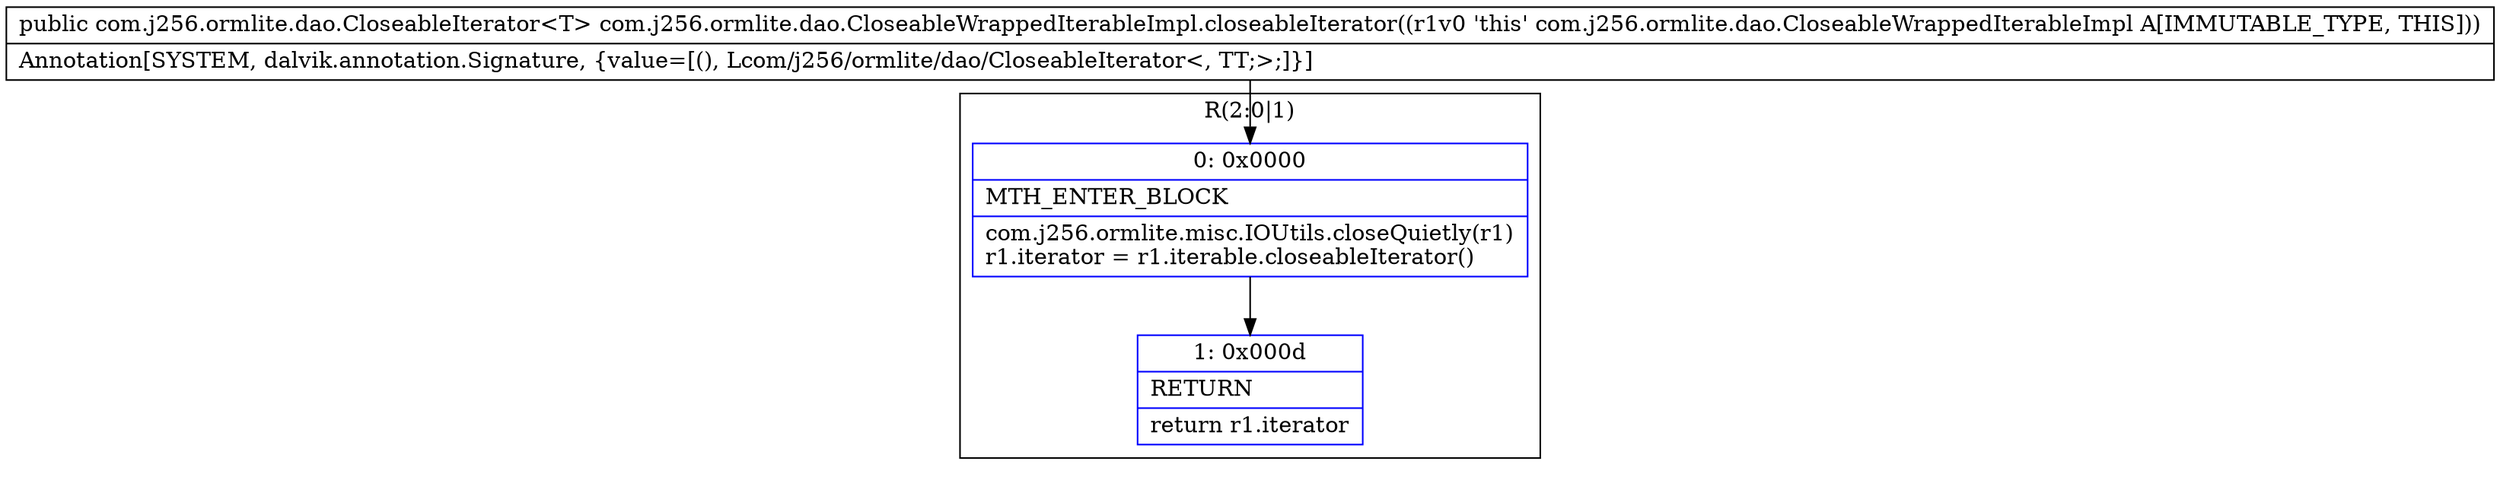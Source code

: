 digraph "CFG forcom.j256.ormlite.dao.CloseableWrappedIterableImpl.closeableIterator()Lcom\/j256\/ormlite\/dao\/CloseableIterator;" {
subgraph cluster_Region_1634293163 {
label = "R(2:0|1)";
node [shape=record,color=blue];
Node_0 [shape=record,label="{0\:\ 0x0000|MTH_ENTER_BLOCK\l|com.j256.ormlite.misc.IOUtils.closeQuietly(r1)\lr1.iterator = r1.iterable.closeableIterator()\l}"];
Node_1 [shape=record,label="{1\:\ 0x000d|RETURN\l|return r1.iterator\l}"];
}
MethodNode[shape=record,label="{public com.j256.ormlite.dao.CloseableIterator\<T\> com.j256.ormlite.dao.CloseableWrappedIterableImpl.closeableIterator((r1v0 'this' com.j256.ormlite.dao.CloseableWrappedIterableImpl A[IMMUTABLE_TYPE, THIS]))  | Annotation[SYSTEM, dalvik.annotation.Signature, \{value=[(), Lcom\/j256\/ormlite\/dao\/CloseableIterator\<, TT;\>;]\}]\l}"];
MethodNode -> Node_0;
Node_0 -> Node_1;
}

